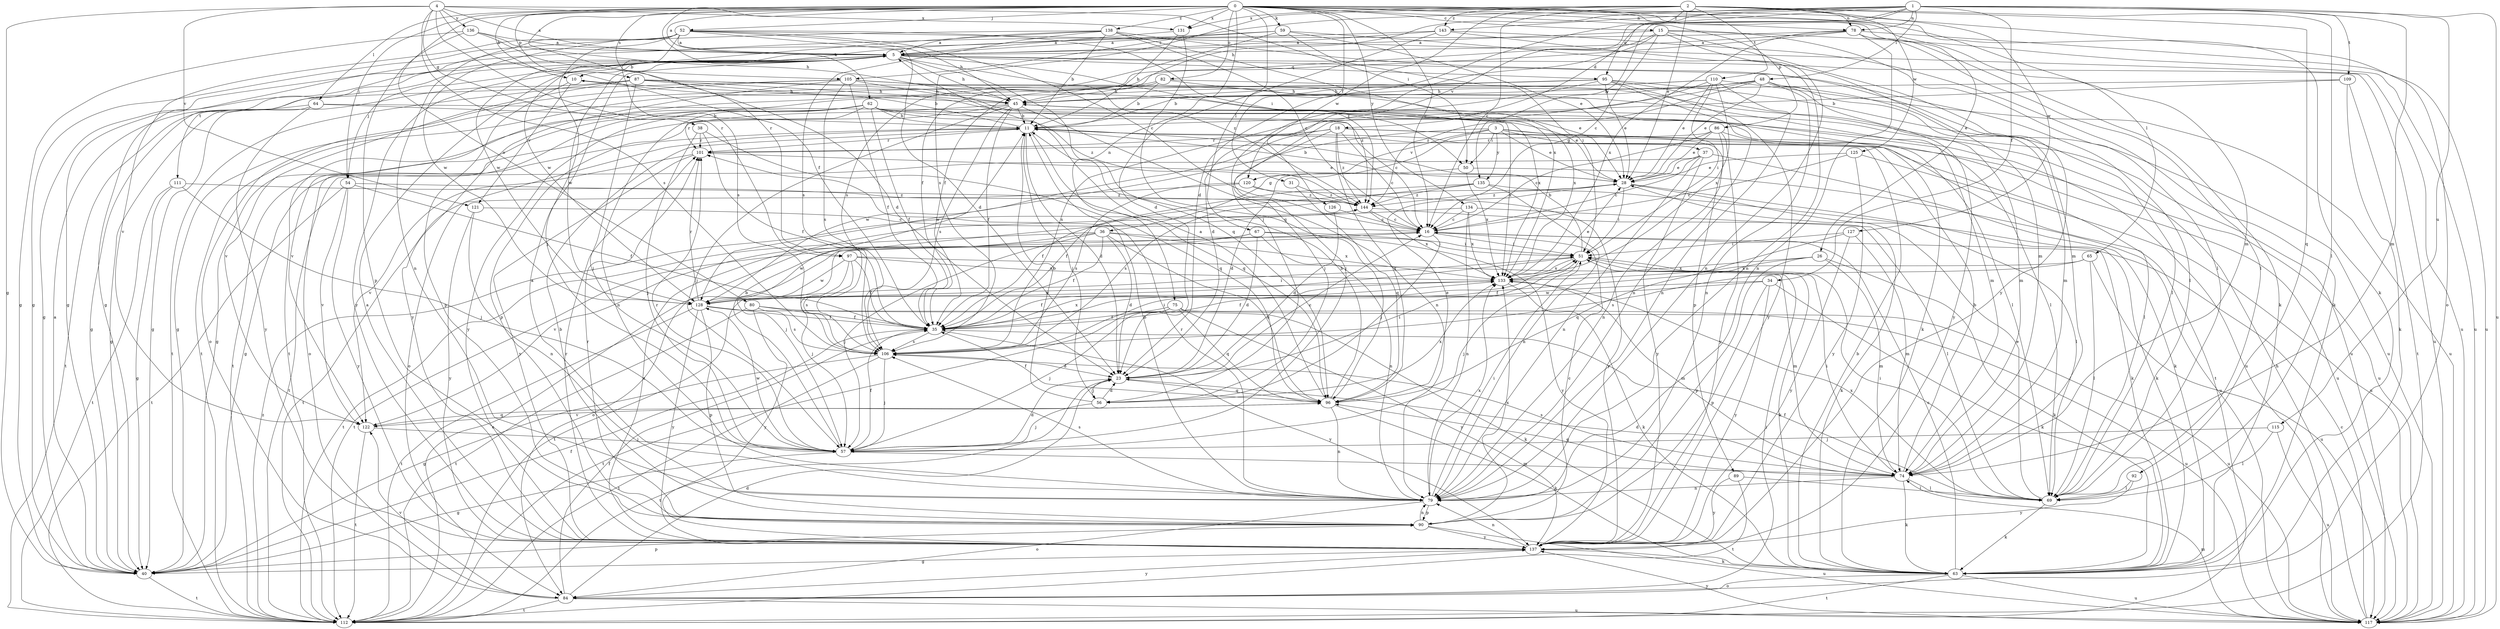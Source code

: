 strict digraph  {
0;
1;
2;
3;
4;
5;
10;
11;
15;
16;
18;
23;
26;
28;
31;
34;
35;
36;
37;
38;
40;
45;
48;
50;
51;
52;
54;
56;
57;
59;
62;
63;
64;
65;
67;
69;
74;
75;
78;
79;
80;
82;
84;
86;
87;
89;
90;
92;
95;
96;
97;
101;
105;
106;
109;
110;
111;
112;
115;
117;
120;
121;
122;
125;
126;
127;
128;
131;
133;
134;
135;
136;
137;
138;
143;
144;
0 -> 5  [label=a];
0 -> 10  [label=b];
0 -> 15  [label=c];
0 -> 16  [label=c];
0 -> 26  [label=e];
0 -> 31  [label=f];
0 -> 52  [label=j];
0 -> 54  [label=j];
0 -> 59  [label=k];
0 -> 62  [label=k];
0 -> 63  [label=k];
0 -> 64  [label=l];
0 -> 65  [label=l];
0 -> 67  [label=l];
0 -> 74  [label=m];
0 -> 75  [label=n];
0 -> 78  [label=n];
0 -> 80  [label=o];
0 -> 82  [label=o];
0 -> 84  [label=o];
0 -> 86  [label=p];
0 -> 87  [label=p];
0 -> 97  [label=r];
0 -> 105  [label=s];
0 -> 131  [label=x];
0 -> 134  [label=y];
0 -> 138  [label=z];
1 -> 18  [label=d];
1 -> 23  [label=d];
1 -> 34  [label=f];
1 -> 45  [label=h];
1 -> 48  [label=i];
1 -> 74  [label=m];
1 -> 78  [label=n];
1 -> 105  [label=s];
1 -> 109  [label=t];
1 -> 115  [label=u];
1 -> 117  [label=u];
1 -> 120  [label=v];
1 -> 135  [label=y];
1 -> 143  [label=z];
2 -> 16  [label=c];
2 -> 28  [label=e];
2 -> 69  [label=l];
2 -> 78  [label=n];
2 -> 92  [label=q];
2 -> 95  [label=q];
2 -> 106  [label=s];
2 -> 110  [label=t];
2 -> 125  [label=w];
2 -> 126  [label=w];
2 -> 127  [label=w];
2 -> 131  [label=x];
2 -> 143  [label=z];
3 -> 28  [label=e];
3 -> 36  [label=g];
3 -> 37  [label=g];
3 -> 50  [label=i];
3 -> 69  [label=l];
3 -> 89  [label=p];
3 -> 120  [label=v];
3 -> 128  [label=w];
3 -> 135  [label=y];
4 -> 5  [label=a];
4 -> 35  [label=f];
4 -> 38  [label=g];
4 -> 40  [label=g];
4 -> 50  [label=i];
4 -> 97  [label=r];
4 -> 106  [label=s];
4 -> 121  [label=v];
4 -> 131  [label=x];
4 -> 136  [label=y];
5 -> 10  [label=b];
5 -> 40  [label=g];
5 -> 45  [label=h];
5 -> 50  [label=i];
5 -> 54  [label=j];
5 -> 69  [label=l];
5 -> 95  [label=q];
5 -> 96  [label=q];
5 -> 111  [label=t];
5 -> 117  [label=u];
5 -> 128  [label=w];
5 -> 137  [label=y];
5 -> 144  [label=z];
10 -> 45  [label=h];
10 -> 90  [label=p];
10 -> 121  [label=v];
11 -> 10  [label=b];
11 -> 23  [label=d];
11 -> 40  [label=g];
11 -> 56  [label=j];
11 -> 84  [label=o];
11 -> 96  [label=q];
11 -> 101  [label=r];
15 -> 5  [label=a];
15 -> 16  [label=c];
15 -> 35  [label=f];
15 -> 56  [label=j];
15 -> 69  [label=l];
15 -> 79  [label=n];
15 -> 117  [label=u];
15 -> 137  [label=y];
16 -> 51  [label=i];
16 -> 56  [label=j];
16 -> 112  [label=t];
18 -> 16  [label=c];
18 -> 56  [label=j];
18 -> 96  [label=q];
18 -> 101  [label=r];
18 -> 112  [label=t];
18 -> 117  [label=u];
18 -> 128  [label=w];
18 -> 144  [label=z];
23 -> 16  [label=c];
23 -> 51  [label=i];
23 -> 56  [label=j];
23 -> 96  [label=q];
23 -> 112  [label=t];
26 -> 35  [label=f];
26 -> 63  [label=k];
26 -> 74  [label=m];
26 -> 90  [label=p];
26 -> 133  [label=x];
28 -> 11  [label=b];
28 -> 35  [label=f];
28 -> 51  [label=i];
28 -> 63  [label=k];
28 -> 69  [label=l];
28 -> 144  [label=z];
31 -> 96  [label=q];
31 -> 144  [label=z];
34 -> 35  [label=f];
34 -> 63  [label=k];
34 -> 90  [label=p];
34 -> 128  [label=w];
34 -> 137  [label=y];
35 -> 106  [label=s];
35 -> 133  [label=x];
35 -> 137  [label=y];
36 -> 23  [label=d];
36 -> 35  [label=f];
36 -> 51  [label=i];
36 -> 57  [label=j];
36 -> 84  [label=o];
36 -> 96  [label=q];
36 -> 112  [label=t];
36 -> 133  [label=x];
37 -> 16  [label=c];
37 -> 28  [label=e];
37 -> 63  [label=k];
37 -> 79  [label=n];
37 -> 112  [label=t];
37 -> 137  [label=y];
38 -> 35  [label=f];
38 -> 57  [label=j];
38 -> 96  [label=q];
38 -> 101  [label=r];
40 -> 5  [label=a];
40 -> 35  [label=f];
40 -> 90  [label=p];
40 -> 112  [label=t];
45 -> 11  [label=b];
45 -> 28  [label=e];
45 -> 35  [label=f];
45 -> 57  [label=j];
45 -> 69  [label=l];
45 -> 79  [label=n];
45 -> 90  [label=p];
45 -> 106  [label=s];
45 -> 112  [label=t];
48 -> 11  [label=b];
48 -> 28  [label=e];
48 -> 45  [label=h];
48 -> 69  [label=l];
48 -> 74  [label=m];
48 -> 79  [label=n];
48 -> 106  [label=s];
48 -> 137  [label=y];
48 -> 144  [label=z];
50 -> 23  [label=d];
50 -> 117  [label=u];
50 -> 133  [label=x];
51 -> 11  [label=b];
51 -> 57  [label=j];
51 -> 63  [label=k];
51 -> 112  [label=t];
51 -> 133  [label=x];
52 -> 5  [label=a];
52 -> 16  [label=c];
52 -> 23  [label=d];
52 -> 45  [label=h];
52 -> 57  [label=j];
52 -> 79  [label=n];
52 -> 106  [label=s];
52 -> 117  [label=u];
52 -> 122  [label=v];
52 -> 128  [label=w];
52 -> 144  [label=z];
54 -> 35  [label=f];
54 -> 112  [label=t];
54 -> 122  [label=v];
54 -> 137  [label=y];
54 -> 144  [label=z];
56 -> 11  [label=b];
56 -> 23  [label=d];
56 -> 57  [label=j];
56 -> 133  [label=x];
57 -> 11  [label=b];
57 -> 23  [label=d];
57 -> 35  [label=f];
57 -> 40  [label=g];
57 -> 74  [label=m];
57 -> 101  [label=r];
57 -> 128  [label=w];
59 -> 5  [label=a];
59 -> 28  [label=e];
59 -> 51  [label=i];
59 -> 74  [label=m];
59 -> 106  [label=s];
59 -> 128  [label=w];
62 -> 11  [label=b];
62 -> 16  [label=c];
62 -> 35  [label=f];
62 -> 40  [label=g];
62 -> 69  [label=l];
62 -> 79  [label=n];
62 -> 84  [label=o];
62 -> 101  [label=r];
62 -> 133  [label=x];
62 -> 137  [label=y];
62 -> 144  [label=z];
63 -> 11  [label=b];
63 -> 16  [label=c];
63 -> 84  [label=o];
63 -> 112  [label=t];
63 -> 117  [label=u];
64 -> 11  [label=b];
64 -> 40  [label=g];
64 -> 112  [label=t];
64 -> 117  [label=u];
64 -> 137  [label=y];
65 -> 69  [label=l];
65 -> 106  [label=s];
65 -> 117  [label=u];
65 -> 133  [label=x];
67 -> 23  [label=d];
67 -> 51  [label=i];
67 -> 79  [label=n];
67 -> 122  [label=v];
67 -> 128  [label=w];
67 -> 137  [label=y];
69 -> 28  [label=e];
69 -> 35  [label=f];
69 -> 51  [label=i];
69 -> 63  [label=k];
69 -> 133  [label=x];
74 -> 11  [label=b];
74 -> 23  [label=d];
74 -> 51  [label=i];
74 -> 63  [label=k];
74 -> 69  [label=l];
74 -> 79  [label=n];
74 -> 96  [label=q];
74 -> 106  [label=s];
75 -> 35  [label=f];
75 -> 57  [label=j];
75 -> 96  [label=q];
75 -> 112  [label=t];
75 -> 117  [label=u];
75 -> 137  [label=y];
78 -> 5  [label=a];
78 -> 35  [label=f];
78 -> 40  [label=g];
78 -> 63  [label=k];
78 -> 69  [label=l];
78 -> 79  [label=n];
78 -> 117  [label=u];
78 -> 133  [label=x];
79 -> 5  [label=a];
79 -> 11  [label=b];
79 -> 51  [label=i];
79 -> 84  [label=o];
79 -> 90  [label=p];
79 -> 101  [label=r];
79 -> 106  [label=s];
79 -> 133  [label=x];
80 -> 35  [label=f];
80 -> 106  [label=s];
80 -> 112  [label=t];
80 -> 117  [label=u];
80 -> 137  [label=y];
82 -> 11  [label=b];
82 -> 40  [label=g];
82 -> 45  [label=h];
82 -> 117  [label=u];
82 -> 133  [label=x];
84 -> 23  [label=d];
84 -> 35  [label=f];
84 -> 51  [label=i];
84 -> 112  [label=t];
84 -> 117  [label=u];
84 -> 122  [label=v];
84 -> 137  [label=y];
86 -> 16  [label=c];
86 -> 28  [label=e];
86 -> 79  [label=n];
86 -> 101  [label=r];
86 -> 117  [label=u];
86 -> 137  [label=y];
87 -> 40  [label=g];
87 -> 45  [label=h];
87 -> 57  [label=j];
87 -> 63  [label=k];
87 -> 112  [label=t];
87 -> 122  [label=v];
87 -> 133  [label=x];
87 -> 144  [label=z];
89 -> 69  [label=l];
89 -> 112  [label=t];
89 -> 137  [label=y];
90 -> 11  [label=b];
90 -> 16  [label=c];
90 -> 79  [label=n];
90 -> 101  [label=r];
90 -> 117  [label=u];
90 -> 133  [label=x];
90 -> 137  [label=y];
92 -> 69  [label=l];
92 -> 137  [label=y];
95 -> 23  [label=d];
95 -> 28  [label=e];
95 -> 45  [label=h];
95 -> 74  [label=m];
95 -> 79  [label=n];
95 -> 112  [label=t];
95 -> 117  [label=u];
95 -> 122  [label=v];
95 -> 137  [label=y];
96 -> 5  [label=a];
96 -> 11  [label=b];
96 -> 28  [label=e];
96 -> 35  [label=f];
96 -> 63  [label=k];
96 -> 79  [label=n];
96 -> 122  [label=v];
97 -> 35  [label=f];
97 -> 57  [label=j];
97 -> 74  [label=m];
97 -> 106  [label=s];
97 -> 128  [label=w];
97 -> 133  [label=x];
101 -> 28  [label=e];
101 -> 122  [label=v];
101 -> 137  [label=y];
105 -> 28  [label=e];
105 -> 35  [label=f];
105 -> 40  [label=g];
105 -> 45  [label=h];
105 -> 74  [label=m];
105 -> 84  [label=o];
105 -> 106  [label=s];
105 -> 137  [label=y];
106 -> 23  [label=d];
106 -> 40  [label=g];
106 -> 51  [label=i];
106 -> 57  [label=j];
106 -> 112  [label=t];
109 -> 11  [label=b];
109 -> 45  [label=h];
109 -> 63  [label=k];
109 -> 112  [label=t];
110 -> 28  [label=e];
110 -> 45  [label=h];
110 -> 51  [label=i];
110 -> 57  [label=j];
110 -> 79  [label=n];
110 -> 112  [label=t];
110 -> 117  [label=u];
110 -> 133  [label=x];
111 -> 40  [label=g];
111 -> 57  [label=j];
111 -> 112  [label=t];
111 -> 144  [label=z];
112 -> 16  [label=c];
112 -> 144  [label=z];
115 -> 57  [label=j];
115 -> 69  [label=l];
115 -> 117  [label=u];
117 -> 16  [label=c];
117 -> 45  [label=h];
117 -> 74  [label=m];
117 -> 137  [label=y];
120 -> 106  [label=s];
120 -> 112  [label=t];
120 -> 137  [label=y];
120 -> 144  [label=z];
121 -> 16  [label=c];
121 -> 79  [label=n];
121 -> 137  [label=y];
122 -> 57  [label=j];
122 -> 96  [label=q];
122 -> 112  [label=t];
125 -> 16  [label=c];
125 -> 28  [label=e];
125 -> 117  [label=u];
125 -> 137  [label=y];
126 -> 16  [label=c];
126 -> 23  [label=d];
127 -> 51  [label=i];
127 -> 74  [label=m];
127 -> 96  [label=q];
127 -> 137  [label=y];
128 -> 35  [label=f];
128 -> 51  [label=i];
128 -> 63  [label=k];
128 -> 90  [label=p];
128 -> 101  [label=r];
128 -> 112  [label=t];
128 -> 137  [label=y];
131 -> 5  [label=a];
131 -> 11  [label=b];
131 -> 96  [label=q];
133 -> 28  [label=e];
133 -> 35  [label=f];
133 -> 63  [label=k];
133 -> 74  [label=m];
133 -> 128  [label=w];
134 -> 16  [label=c];
134 -> 57  [label=j];
134 -> 63  [label=k];
134 -> 79  [label=n];
134 -> 133  [label=x];
135 -> 35  [label=f];
135 -> 63  [label=k];
135 -> 79  [label=n];
135 -> 106  [label=s];
135 -> 144  [label=z];
136 -> 5  [label=a];
136 -> 23  [label=d];
136 -> 40  [label=g];
136 -> 45  [label=h];
136 -> 90  [label=p];
137 -> 5  [label=a];
137 -> 40  [label=g];
137 -> 63  [label=k];
137 -> 79  [label=n];
137 -> 101  [label=r];
137 -> 144  [label=z];
138 -> 5  [label=a];
138 -> 11  [label=b];
138 -> 16  [label=c];
138 -> 40  [label=g];
138 -> 74  [label=m];
138 -> 106  [label=s];
138 -> 128  [label=w];
138 -> 133  [label=x];
143 -> 5  [label=a];
143 -> 23  [label=d];
143 -> 40  [label=g];
143 -> 63  [label=k];
143 -> 79  [label=n];
144 -> 16  [label=c];
144 -> 69  [label=l];
144 -> 133  [label=x];
}
